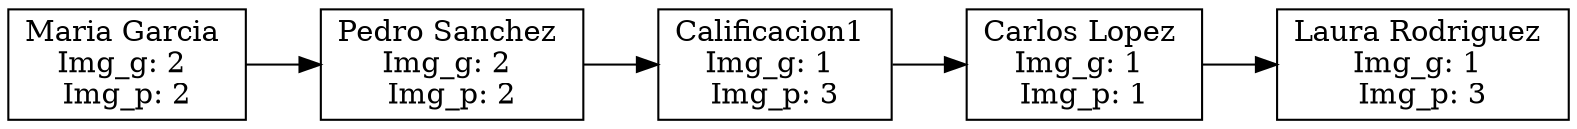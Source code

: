  digraph lista_atendidos {
     rankdir=LR;
     node [shape=record];
 "Node           1 " [label="Maria Garcia                             \nImg_g:            2  \nImg_p:            2 "];
     "Node           1 " -> "Node           2 ";
 "Node           2 " [label="Pedro Sanchez                            \nImg_g:            2  \nImg_p:            2 "];
     "Node           2 " -> "Node           3 ";
 "Node           3 " [label="Calificacion1                            \nImg_g:            1  \nImg_p:            3 "];
     "Node           3 " -> "Node           4 ";
 "Node           4 " [label="Carlos Lopez                             \nImg_g:            1  \nImg_p:            1 "];
     "Node           4 " -> "Node           5 ";
 "Node           5 " [label="Laura Rodriguez                          \nImg_g:            1  \nImg_p:            3 "];
 }
